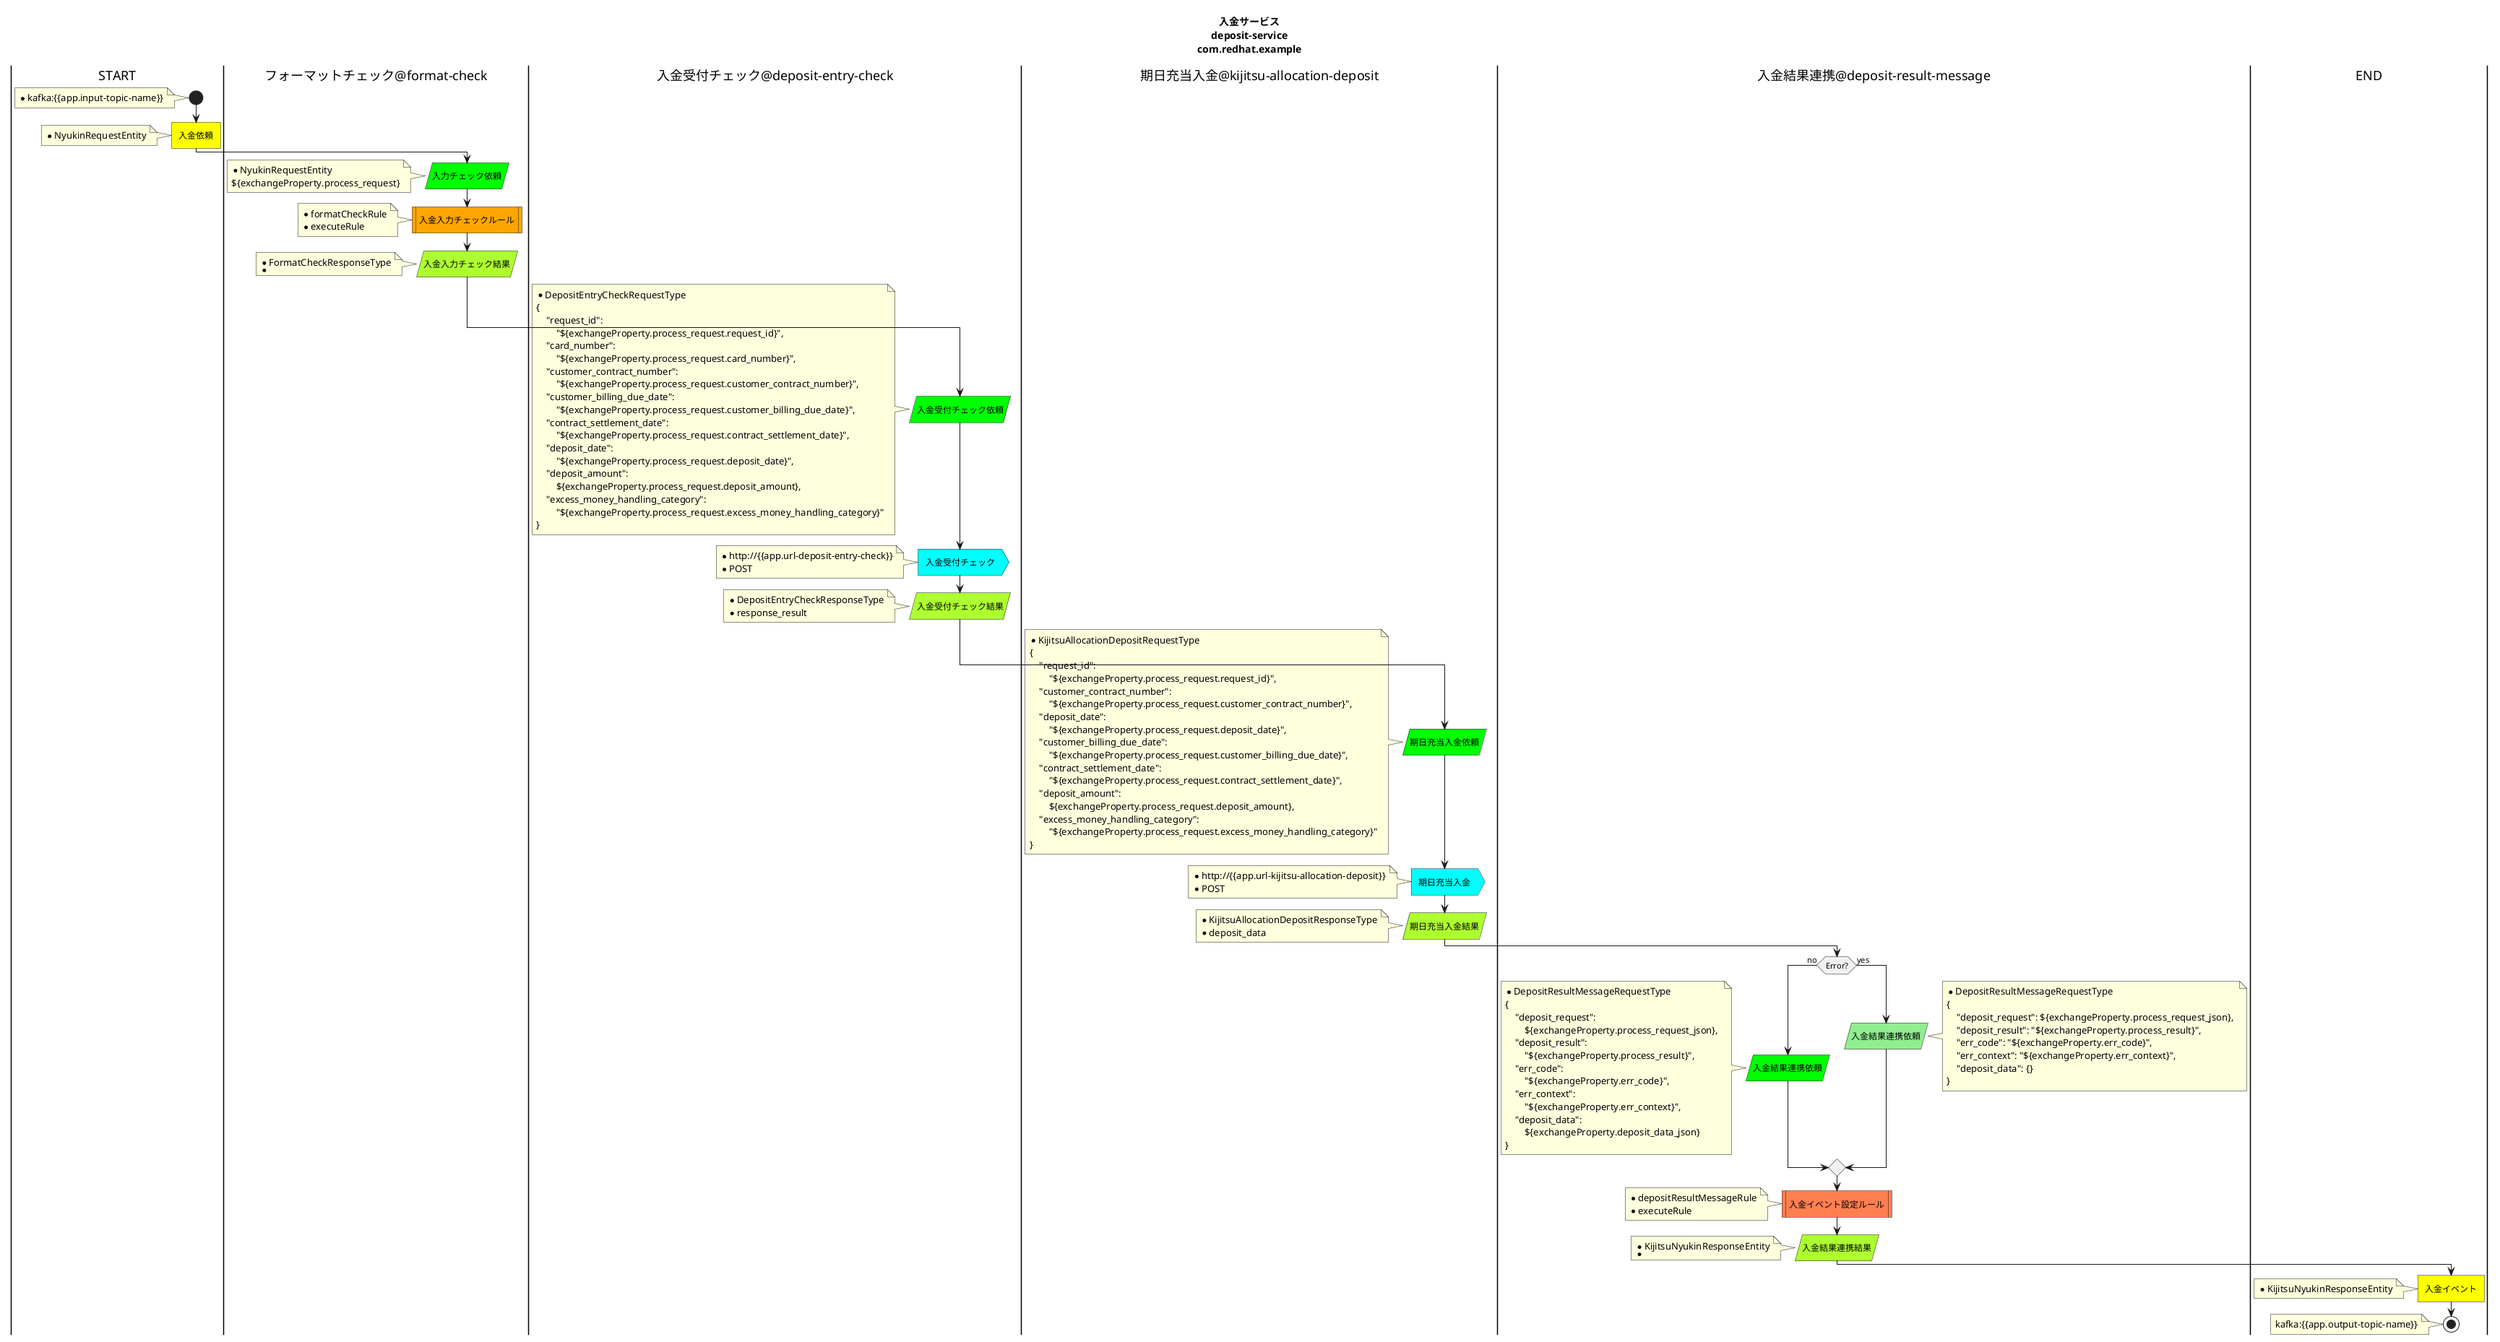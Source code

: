 @startuml
title
入金サービス
deposit-service
com.redhat.example
end title
|START|
start
note left
* kafka:{{app.input-topic-name}}
end note
#Yellow :入金依頼]
note left
* NyukinRequestEntity
end note
|フォーマットチェック@format-check|
#Lime :入力チェック依頼/
note left
* NyukinRequestEntity
${exchangeProperty.process_request}
end note
#Orange :入金入力チェックルール|
note left
* formatCheckRule
* executeRule
end note
#GreenYellow :入金入力チェック結果/
note left
* FormatCheckResponseType
* 
end note
|入金受付チェック@deposit-entry-check|
#Lime :入金受付チェック依頼/
note left
* DepositEntryCheckRequestType
{
    "request_id": 
        "${exchangeProperty.process_request.request_id}", 
    "card_number": 
        "${exchangeProperty.process_request.card_number}", 
    "customer_contract_number": 
        "${exchangeProperty.process_request.customer_contract_number}", 
    "customer_billing_due_date": 
        "${exchangeProperty.process_request.customer_billing_due_date}", 
    "contract_settlement_date":
        "${exchangeProperty.process_request.contract_settlement_date}", 
    "deposit_date": 
        "${exchangeProperty.process_request.deposit_date}", 
    "deposit_amount": 
        ${exchangeProperty.process_request.deposit_amount}, 
    "excess_money_handling_category": 
        "${exchangeProperty.process_request.excess_money_handling_category}"
}
end note
#Aqua :入金受付チェック>
note left
* http://{{app.url-deposit-entry-check}}
* POST
end note
#GreenYellow :入金受付チェック結果/
note left
* DepositEntryCheckResponseType
* response_result
end note
|期日充当入金@kijitsu-allocation-deposit|
#Lime :期日充当入金依頼/
note left
* KijitsuAllocationDepositRequestType
{
    "request_id": 
        "${exchangeProperty.process_request.request_id}", 
    "customer_contract_number": 
        "${exchangeProperty.process_request.customer_contract_number}", 
    "deposit_date": 
        "${exchangeProperty.process_request.deposit_date}", 
    "customer_billing_due_date": 
        "${exchangeProperty.process_request.customer_billing_due_date}", 
    "contract_settlement_date": 
        "${exchangeProperty.process_request.contract_settlement_date}", 
    "deposit_amount": 
        ${exchangeProperty.process_request.deposit_amount}, 
    "excess_money_handling_category": 
        "${exchangeProperty.process_request.excess_money_handling_category}"
}
end note
#Aqua :期日充当入金>
note left
* http://{{app.url-kijitsu-allocation-deposit}}
* POST
end note
#GreenYellow :期日充当入金結果/
note left
* KijitsuAllocationDepositResponseType
* deposit_data
end note
|入金結果連携@deposit-result-message|
if (Error?) then (no)
#Lime :入金結果連携依頼/
note left
* DepositResultMessageRequestType
{
    "deposit_request": 
        ${exchangeProperty.process_request_json}, 
    "deposit_result": 
        "${exchangeProperty.process_result}", 
    "err_code": 
        "${exchangeProperty.err_code}", 
    "err_context": 
        "${exchangeProperty.err_context}", 
    "deposit_data": 
        ${exchangeProperty.deposit_data_json}
}
end note
else(yes)
#LightGreen :入金結果連携依頼/
note right
* DepositResultMessageRequestType
{
    "deposit_request": ${exchangeProperty.process_request_json}, 
    "deposit_result": "${exchangeProperty.process_result}", 
    "err_code": "${exchangeProperty.err_code}", 
    "err_context": "${exchangeProperty.err_context}", 
    "deposit_data": {}
}
end note
end if
#Coral :入金イベント設定ルール|
note left
* depositResultMessageRule
* executeRule
end note
#GreenYellow :入金結果連携結果/
note left
* KijitsuNyukinResponseEntity
* 
end note
|END|
#Yellow :入金イベント]
note left
* KijitsuNyukinResponseEntity
end note
stop
note left
kafka:{{app.output-topic-name}}
end note
@enduml